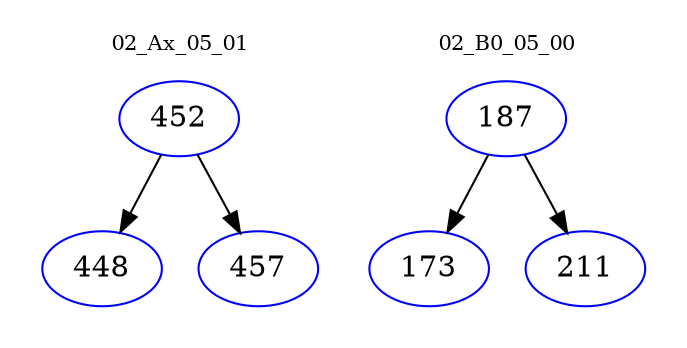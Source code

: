 digraph{
subgraph cluster_0 {
color = white
label = "02_Ax_05_01";
fontsize=10;
T0_452 [label="452", color="blue"]
T0_452 -> T0_448 [color="black"]
T0_448 [label="448", color="blue"]
T0_452 -> T0_457 [color="black"]
T0_457 [label="457", color="blue"]
}
subgraph cluster_1 {
color = white
label = "02_B0_05_00";
fontsize=10;
T1_187 [label="187", color="blue"]
T1_187 -> T1_173 [color="black"]
T1_173 [label="173", color="blue"]
T1_187 -> T1_211 [color="black"]
T1_211 [label="211", color="blue"]
}
}
